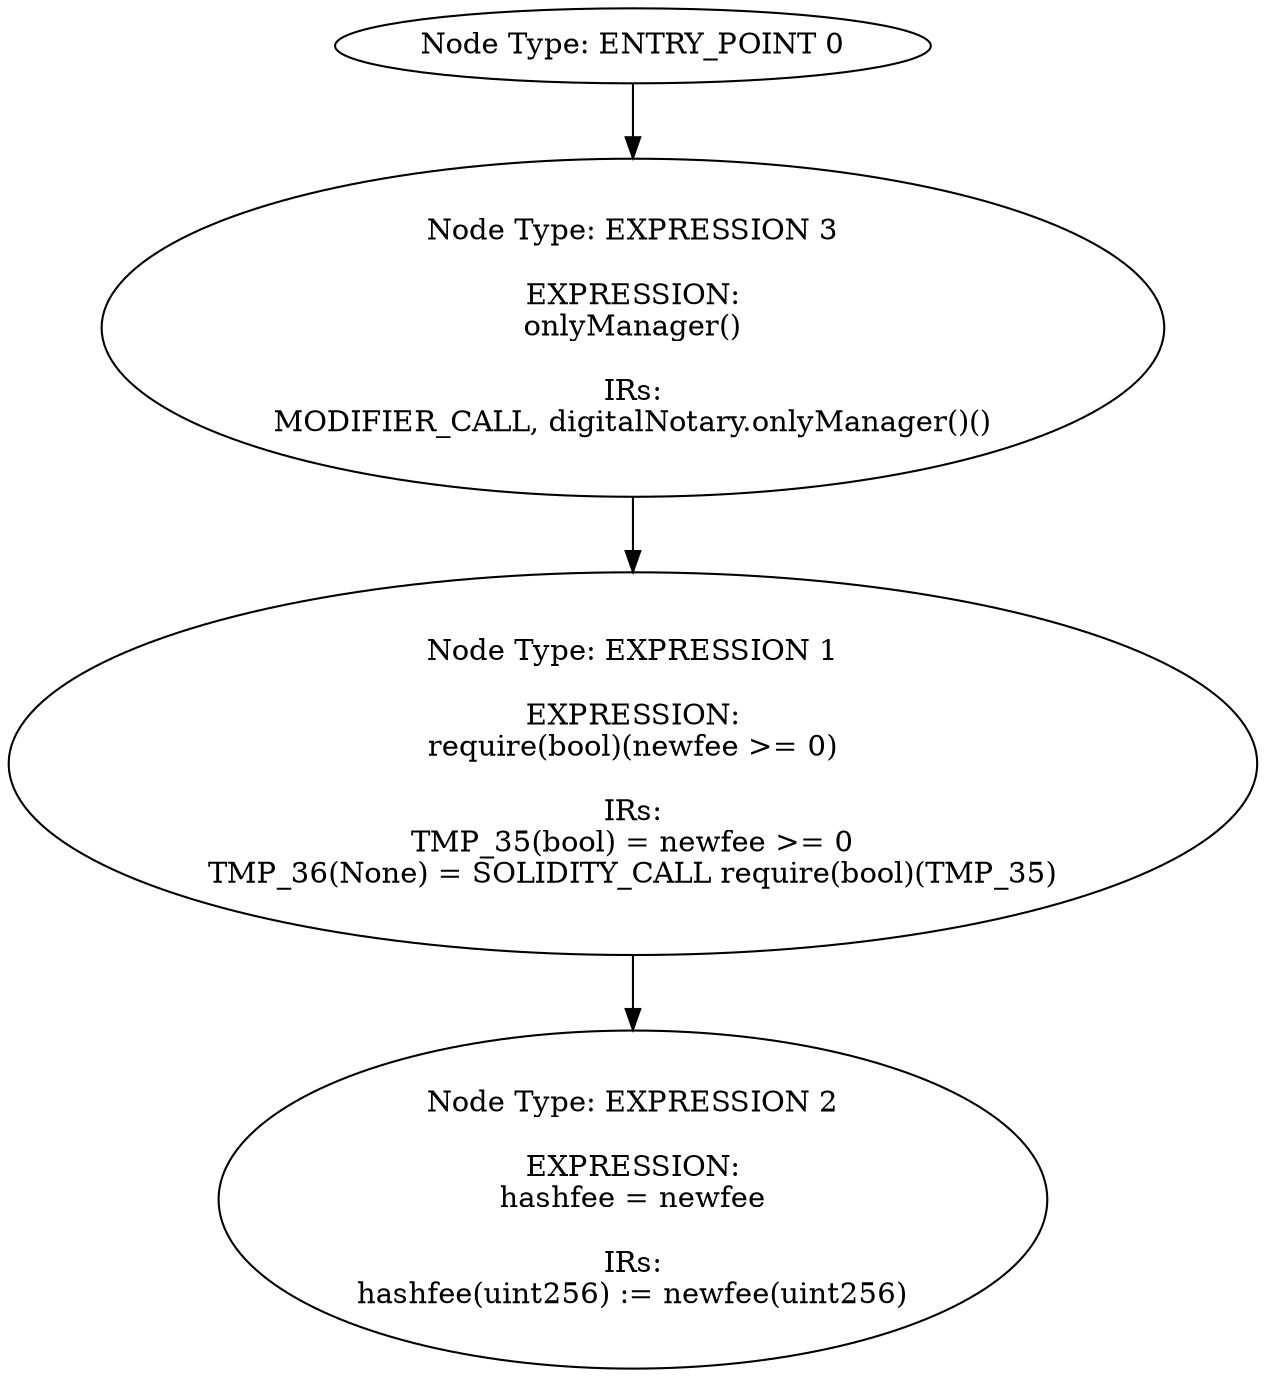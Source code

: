 digraph{
0[label="Node Type: ENTRY_POINT 0
"];
0->3;
1[label="Node Type: EXPRESSION 1

EXPRESSION:
require(bool)(newfee >= 0)

IRs:
TMP_35(bool) = newfee >= 0
TMP_36(None) = SOLIDITY_CALL require(bool)(TMP_35)"];
1->2;
2[label="Node Type: EXPRESSION 2

EXPRESSION:
hashfee = newfee

IRs:
hashfee(uint256) := newfee(uint256)"];
3[label="Node Type: EXPRESSION 3

EXPRESSION:
onlyManager()

IRs:
MODIFIER_CALL, digitalNotary.onlyManager()()"];
3->1;
}
